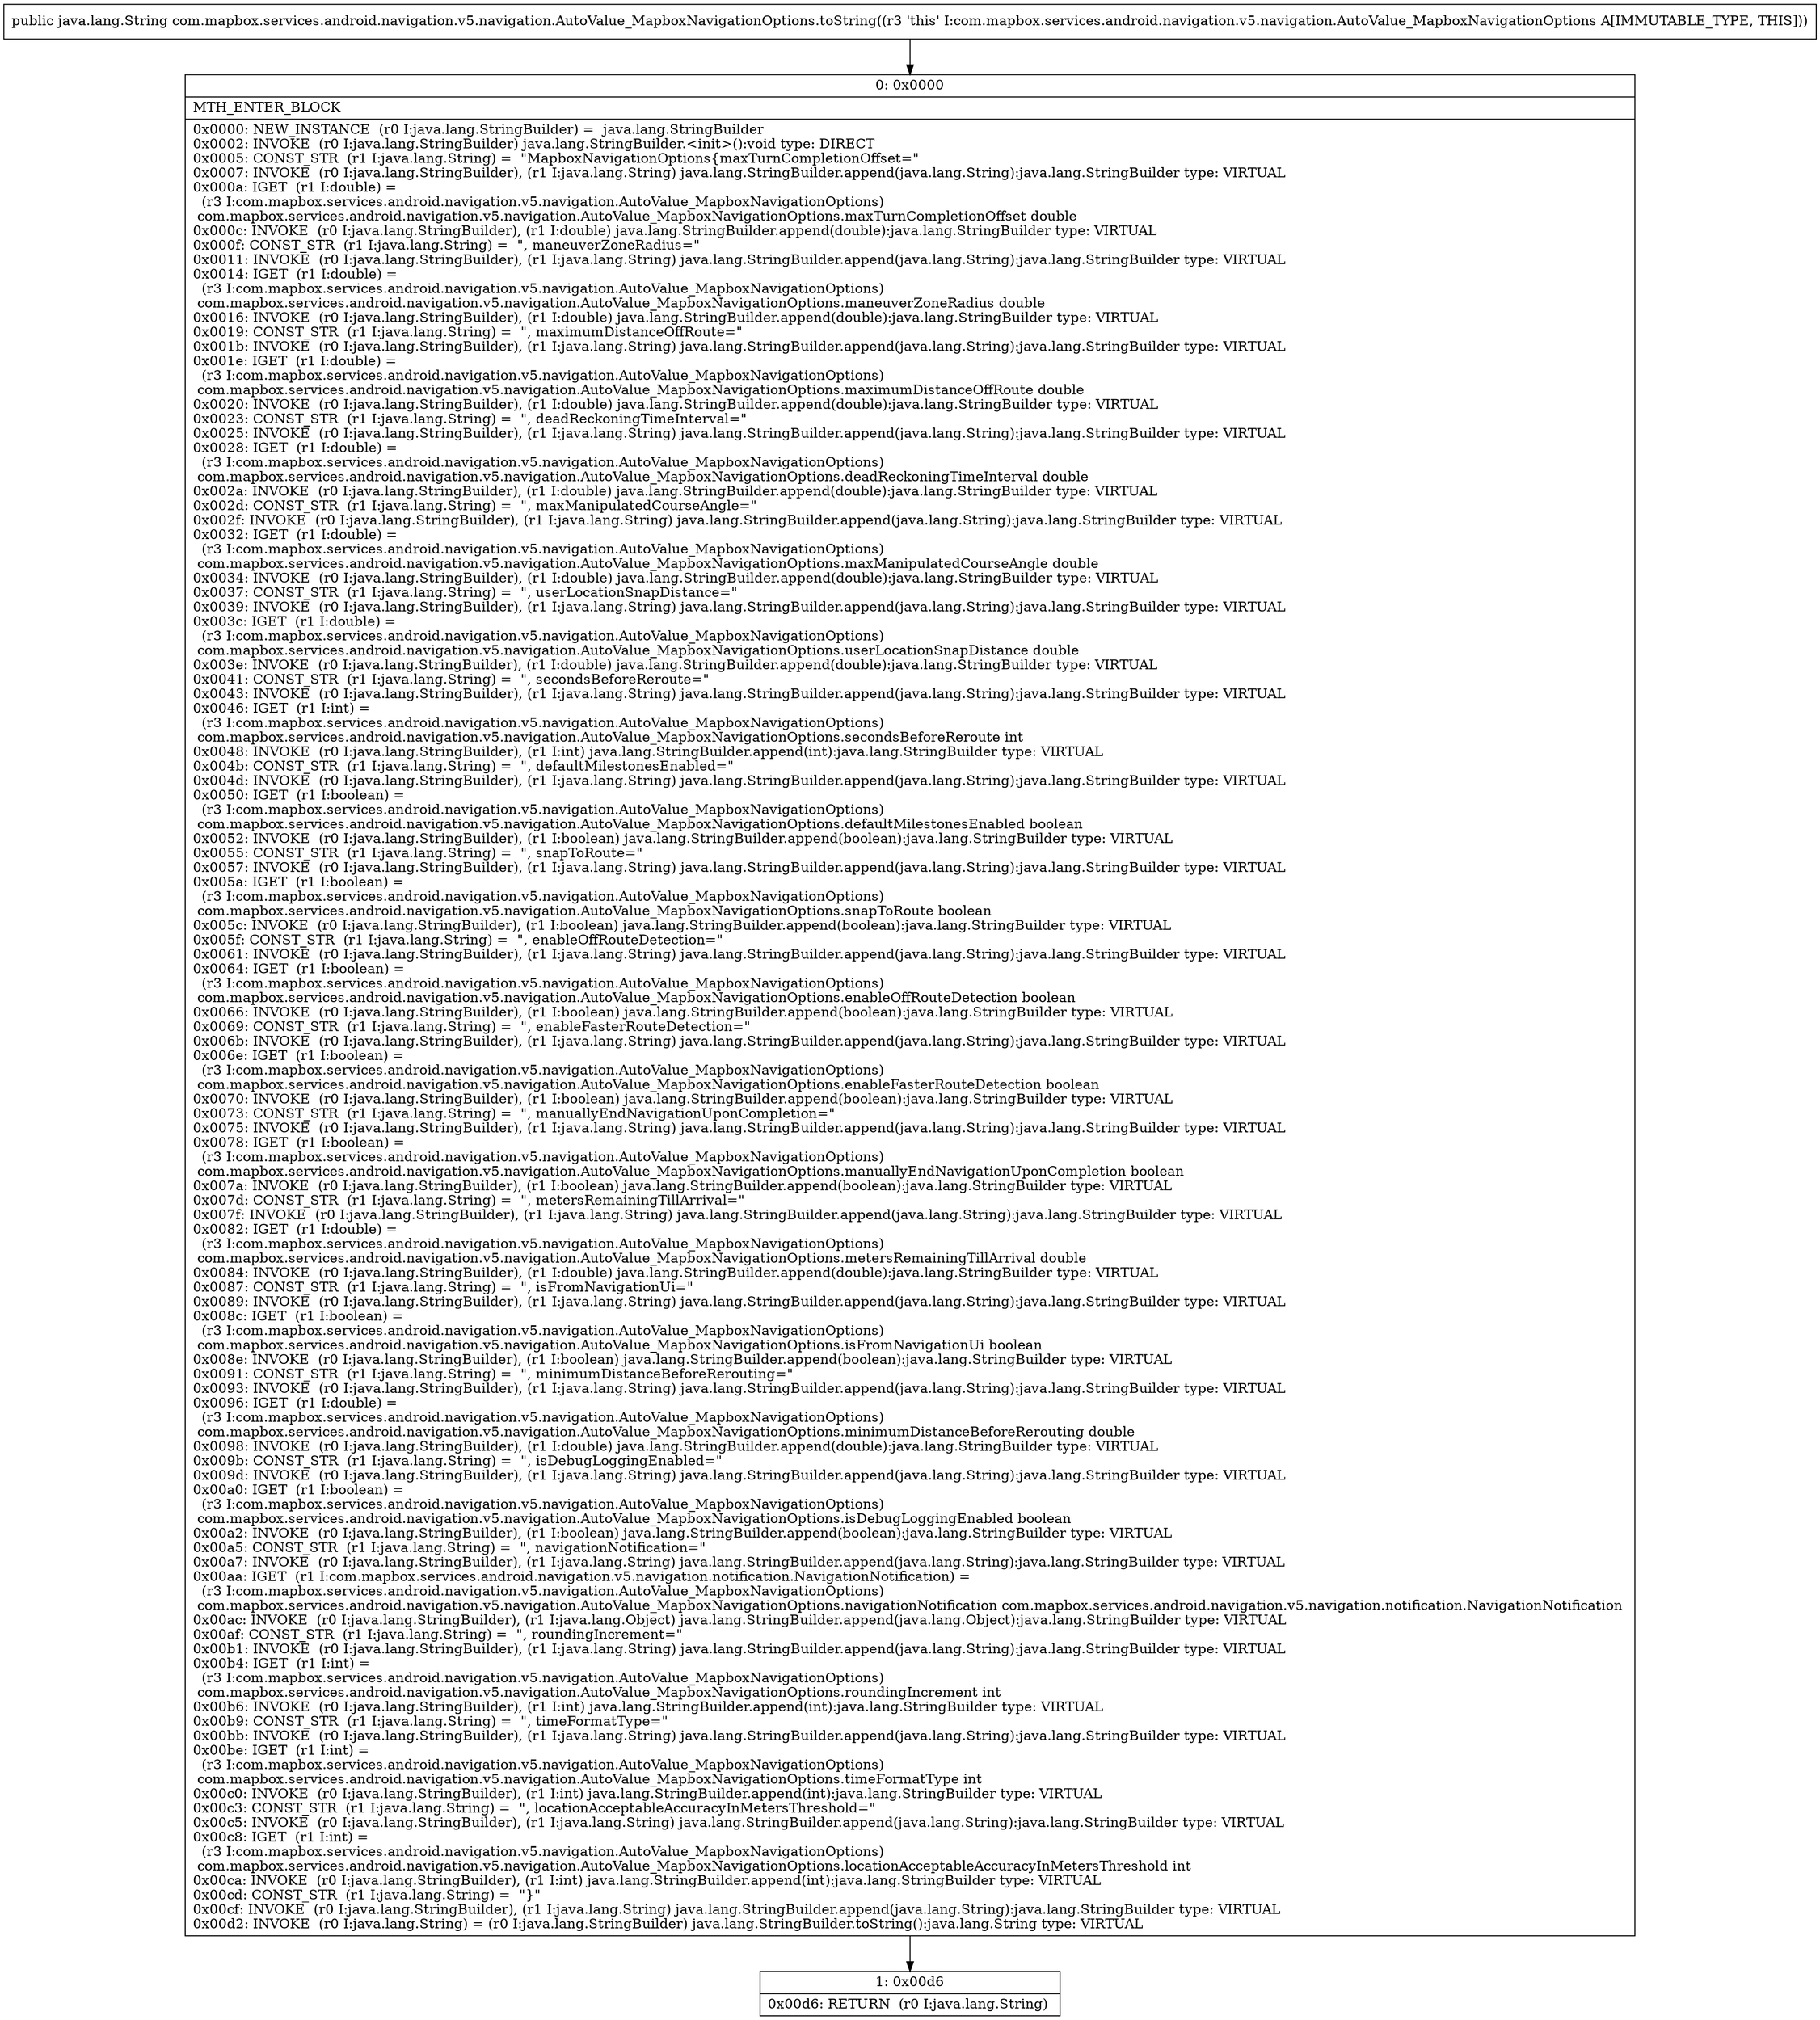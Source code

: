 digraph "CFG forcom.mapbox.services.android.navigation.v5.navigation.AutoValue_MapboxNavigationOptions.toString()Ljava\/lang\/String;" {
Node_0 [shape=record,label="{0\:\ 0x0000|MTH_ENTER_BLOCK\l|0x0000: NEW_INSTANCE  (r0 I:java.lang.StringBuilder) =  java.lang.StringBuilder \l0x0002: INVOKE  (r0 I:java.lang.StringBuilder) java.lang.StringBuilder.\<init\>():void type: DIRECT \l0x0005: CONST_STR  (r1 I:java.lang.String) =  \"MapboxNavigationOptions\{maxTurnCompletionOffset=\" \l0x0007: INVOKE  (r0 I:java.lang.StringBuilder), (r1 I:java.lang.String) java.lang.StringBuilder.append(java.lang.String):java.lang.StringBuilder type: VIRTUAL \l0x000a: IGET  (r1 I:double) = \l  (r3 I:com.mapbox.services.android.navigation.v5.navigation.AutoValue_MapboxNavigationOptions)\l com.mapbox.services.android.navigation.v5.navigation.AutoValue_MapboxNavigationOptions.maxTurnCompletionOffset double \l0x000c: INVOKE  (r0 I:java.lang.StringBuilder), (r1 I:double) java.lang.StringBuilder.append(double):java.lang.StringBuilder type: VIRTUAL \l0x000f: CONST_STR  (r1 I:java.lang.String) =  \", maneuverZoneRadius=\" \l0x0011: INVOKE  (r0 I:java.lang.StringBuilder), (r1 I:java.lang.String) java.lang.StringBuilder.append(java.lang.String):java.lang.StringBuilder type: VIRTUAL \l0x0014: IGET  (r1 I:double) = \l  (r3 I:com.mapbox.services.android.navigation.v5.navigation.AutoValue_MapboxNavigationOptions)\l com.mapbox.services.android.navigation.v5.navigation.AutoValue_MapboxNavigationOptions.maneuverZoneRadius double \l0x0016: INVOKE  (r0 I:java.lang.StringBuilder), (r1 I:double) java.lang.StringBuilder.append(double):java.lang.StringBuilder type: VIRTUAL \l0x0019: CONST_STR  (r1 I:java.lang.String) =  \", maximumDistanceOffRoute=\" \l0x001b: INVOKE  (r0 I:java.lang.StringBuilder), (r1 I:java.lang.String) java.lang.StringBuilder.append(java.lang.String):java.lang.StringBuilder type: VIRTUAL \l0x001e: IGET  (r1 I:double) = \l  (r3 I:com.mapbox.services.android.navigation.v5.navigation.AutoValue_MapboxNavigationOptions)\l com.mapbox.services.android.navigation.v5.navigation.AutoValue_MapboxNavigationOptions.maximumDistanceOffRoute double \l0x0020: INVOKE  (r0 I:java.lang.StringBuilder), (r1 I:double) java.lang.StringBuilder.append(double):java.lang.StringBuilder type: VIRTUAL \l0x0023: CONST_STR  (r1 I:java.lang.String) =  \", deadReckoningTimeInterval=\" \l0x0025: INVOKE  (r0 I:java.lang.StringBuilder), (r1 I:java.lang.String) java.lang.StringBuilder.append(java.lang.String):java.lang.StringBuilder type: VIRTUAL \l0x0028: IGET  (r1 I:double) = \l  (r3 I:com.mapbox.services.android.navigation.v5.navigation.AutoValue_MapboxNavigationOptions)\l com.mapbox.services.android.navigation.v5.navigation.AutoValue_MapboxNavigationOptions.deadReckoningTimeInterval double \l0x002a: INVOKE  (r0 I:java.lang.StringBuilder), (r1 I:double) java.lang.StringBuilder.append(double):java.lang.StringBuilder type: VIRTUAL \l0x002d: CONST_STR  (r1 I:java.lang.String) =  \", maxManipulatedCourseAngle=\" \l0x002f: INVOKE  (r0 I:java.lang.StringBuilder), (r1 I:java.lang.String) java.lang.StringBuilder.append(java.lang.String):java.lang.StringBuilder type: VIRTUAL \l0x0032: IGET  (r1 I:double) = \l  (r3 I:com.mapbox.services.android.navigation.v5.navigation.AutoValue_MapboxNavigationOptions)\l com.mapbox.services.android.navigation.v5.navigation.AutoValue_MapboxNavigationOptions.maxManipulatedCourseAngle double \l0x0034: INVOKE  (r0 I:java.lang.StringBuilder), (r1 I:double) java.lang.StringBuilder.append(double):java.lang.StringBuilder type: VIRTUAL \l0x0037: CONST_STR  (r1 I:java.lang.String) =  \", userLocationSnapDistance=\" \l0x0039: INVOKE  (r0 I:java.lang.StringBuilder), (r1 I:java.lang.String) java.lang.StringBuilder.append(java.lang.String):java.lang.StringBuilder type: VIRTUAL \l0x003c: IGET  (r1 I:double) = \l  (r3 I:com.mapbox.services.android.navigation.v5.navigation.AutoValue_MapboxNavigationOptions)\l com.mapbox.services.android.navigation.v5.navigation.AutoValue_MapboxNavigationOptions.userLocationSnapDistance double \l0x003e: INVOKE  (r0 I:java.lang.StringBuilder), (r1 I:double) java.lang.StringBuilder.append(double):java.lang.StringBuilder type: VIRTUAL \l0x0041: CONST_STR  (r1 I:java.lang.String) =  \", secondsBeforeReroute=\" \l0x0043: INVOKE  (r0 I:java.lang.StringBuilder), (r1 I:java.lang.String) java.lang.StringBuilder.append(java.lang.String):java.lang.StringBuilder type: VIRTUAL \l0x0046: IGET  (r1 I:int) = \l  (r3 I:com.mapbox.services.android.navigation.v5.navigation.AutoValue_MapboxNavigationOptions)\l com.mapbox.services.android.navigation.v5.navigation.AutoValue_MapboxNavigationOptions.secondsBeforeReroute int \l0x0048: INVOKE  (r0 I:java.lang.StringBuilder), (r1 I:int) java.lang.StringBuilder.append(int):java.lang.StringBuilder type: VIRTUAL \l0x004b: CONST_STR  (r1 I:java.lang.String) =  \", defaultMilestonesEnabled=\" \l0x004d: INVOKE  (r0 I:java.lang.StringBuilder), (r1 I:java.lang.String) java.lang.StringBuilder.append(java.lang.String):java.lang.StringBuilder type: VIRTUAL \l0x0050: IGET  (r1 I:boolean) = \l  (r3 I:com.mapbox.services.android.navigation.v5.navigation.AutoValue_MapboxNavigationOptions)\l com.mapbox.services.android.navigation.v5.navigation.AutoValue_MapboxNavigationOptions.defaultMilestonesEnabled boolean \l0x0052: INVOKE  (r0 I:java.lang.StringBuilder), (r1 I:boolean) java.lang.StringBuilder.append(boolean):java.lang.StringBuilder type: VIRTUAL \l0x0055: CONST_STR  (r1 I:java.lang.String) =  \", snapToRoute=\" \l0x0057: INVOKE  (r0 I:java.lang.StringBuilder), (r1 I:java.lang.String) java.lang.StringBuilder.append(java.lang.String):java.lang.StringBuilder type: VIRTUAL \l0x005a: IGET  (r1 I:boolean) = \l  (r3 I:com.mapbox.services.android.navigation.v5.navigation.AutoValue_MapboxNavigationOptions)\l com.mapbox.services.android.navigation.v5.navigation.AutoValue_MapboxNavigationOptions.snapToRoute boolean \l0x005c: INVOKE  (r0 I:java.lang.StringBuilder), (r1 I:boolean) java.lang.StringBuilder.append(boolean):java.lang.StringBuilder type: VIRTUAL \l0x005f: CONST_STR  (r1 I:java.lang.String) =  \", enableOffRouteDetection=\" \l0x0061: INVOKE  (r0 I:java.lang.StringBuilder), (r1 I:java.lang.String) java.lang.StringBuilder.append(java.lang.String):java.lang.StringBuilder type: VIRTUAL \l0x0064: IGET  (r1 I:boolean) = \l  (r3 I:com.mapbox.services.android.navigation.v5.navigation.AutoValue_MapboxNavigationOptions)\l com.mapbox.services.android.navigation.v5.navigation.AutoValue_MapboxNavigationOptions.enableOffRouteDetection boolean \l0x0066: INVOKE  (r0 I:java.lang.StringBuilder), (r1 I:boolean) java.lang.StringBuilder.append(boolean):java.lang.StringBuilder type: VIRTUAL \l0x0069: CONST_STR  (r1 I:java.lang.String) =  \", enableFasterRouteDetection=\" \l0x006b: INVOKE  (r0 I:java.lang.StringBuilder), (r1 I:java.lang.String) java.lang.StringBuilder.append(java.lang.String):java.lang.StringBuilder type: VIRTUAL \l0x006e: IGET  (r1 I:boolean) = \l  (r3 I:com.mapbox.services.android.navigation.v5.navigation.AutoValue_MapboxNavigationOptions)\l com.mapbox.services.android.navigation.v5.navigation.AutoValue_MapboxNavigationOptions.enableFasterRouteDetection boolean \l0x0070: INVOKE  (r0 I:java.lang.StringBuilder), (r1 I:boolean) java.lang.StringBuilder.append(boolean):java.lang.StringBuilder type: VIRTUAL \l0x0073: CONST_STR  (r1 I:java.lang.String) =  \", manuallyEndNavigationUponCompletion=\" \l0x0075: INVOKE  (r0 I:java.lang.StringBuilder), (r1 I:java.lang.String) java.lang.StringBuilder.append(java.lang.String):java.lang.StringBuilder type: VIRTUAL \l0x0078: IGET  (r1 I:boolean) = \l  (r3 I:com.mapbox.services.android.navigation.v5.navigation.AutoValue_MapboxNavigationOptions)\l com.mapbox.services.android.navigation.v5.navigation.AutoValue_MapboxNavigationOptions.manuallyEndNavigationUponCompletion boolean \l0x007a: INVOKE  (r0 I:java.lang.StringBuilder), (r1 I:boolean) java.lang.StringBuilder.append(boolean):java.lang.StringBuilder type: VIRTUAL \l0x007d: CONST_STR  (r1 I:java.lang.String) =  \", metersRemainingTillArrival=\" \l0x007f: INVOKE  (r0 I:java.lang.StringBuilder), (r1 I:java.lang.String) java.lang.StringBuilder.append(java.lang.String):java.lang.StringBuilder type: VIRTUAL \l0x0082: IGET  (r1 I:double) = \l  (r3 I:com.mapbox.services.android.navigation.v5.navigation.AutoValue_MapboxNavigationOptions)\l com.mapbox.services.android.navigation.v5.navigation.AutoValue_MapboxNavigationOptions.metersRemainingTillArrival double \l0x0084: INVOKE  (r0 I:java.lang.StringBuilder), (r1 I:double) java.lang.StringBuilder.append(double):java.lang.StringBuilder type: VIRTUAL \l0x0087: CONST_STR  (r1 I:java.lang.String) =  \", isFromNavigationUi=\" \l0x0089: INVOKE  (r0 I:java.lang.StringBuilder), (r1 I:java.lang.String) java.lang.StringBuilder.append(java.lang.String):java.lang.StringBuilder type: VIRTUAL \l0x008c: IGET  (r1 I:boolean) = \l  (r3 I:com.mapbox.services.android.navigation.v5.navigation.AutoValue_MapboxNavigationOptions)\l com.mapbox.services.android.navigation.v5.navigation.AutoValue_MapboxNavigationOptions.isFromNavigationUi boolean \l0x008e: INVOKE  (r0 I:java.lang.StringBuilder), (r1 I:boolean) java.lang.StringBuilder.append(boolean):java.lang.StringBuilder type: VIRTUAL \l0x0091: CONST_STR  (r1 I:java.lang.String) =  \", minimumDistanceBeforeRerouting=\" \l0x0093: INVOKE  (r0 I:java.lang.StringBuilder), (r1 I:java.lang.String) java.lang.StringBuilder.append(java.lang.String):java.lang.StringBuilder type: VIRTUAL \l0x0096: IGET  (r1 I:double) = \l  (r3 I:com.mapbox.services.android.navigation.v5.navigation.AutoValue_MapboxNavigationOptions)\l com.mapbox.services.android.navigation.v5.navigation.AutoValue_MapboxNavigationOptions.minimumDistanceBeforeRerouting double \l0x0098: INVOKE  (r0 I:java.lang.StringBuilder), (r1 I:double) java.lang.StringBuilder.append(double):java.lang.StringBuilder type: VIRTUAL \l0x009b: CONST_STR  (r1 I:java.lang.String) =  \", isDebugLoggingEnabled=\" \l0x009d: INVOKE  (r0 I:java.lang.StringBuilder), (r1 I:java.lang.String) java.lang.StringBuilder.append(java.lang.String):java.lang.StringBuilder type: VIRTUAL \l0x00a0: IGET  (r1 I:boolean) = \l  (r3 I:com.mapbox.services.android.navigation.v5.navigation.AutoValue_MapboxNavigationOptions)\l com.mapbox.services.android.navigation.v5.navigation.AutoValue_MapboxNavigationOptions.isDebugLoggingEnabled boolean \l0x00a2: INVOKE  (r0 I:java.lang.StringBuilder), (r1 I:boolean) java.lang.StringBuilder.append(boolean):java.lang.StringBuilder type: VIRTUAL \l0x00a5: CONST_STR  (r1 I:java.lang.String) =  \", navigationNotification=\" \l0x00a7: INVOKE  (r0 I:java.lang.StringBuilder), (r1 I:java.lang.String) java.lang.StringBuilder.append(java.lang.String):java.lang.StringBuilder type: VIRTUAL \l0x00aa: IGET  (r1 I:com.mapbox.services.android.navigation.v5.navigation.notification.NavigationNotification) = \l  (r3 I:com.mapbox.services.android.navigation.v5.navigation.AutoValue_MapboxNavigationOptions)\l com.mapbox.services.android.navigation.v5.navigation.AutoValue_MapboxNavigationOptions.navigationNotification com.mapbox.services.android.navigation.v5.navigation.notification.NavigationNotification \l0x00ac: INVOKE  (r0 I:java.lang.StringBuilder), (r1 I:java.lang.Object) java.lang.StringBuilder.append(java.lang.Object):java.lang.StringBuilder type: VIRTUAL \l0x00af: CONST_STR  (r1 I:java.lang.String) =  \", roundingIncrement=\" \l0x00b1: INVOKE  (r0 I:java.lang.StringBuilder), (r1 I:java.lang.String) java.lang.StringBuilder.append(java.lang.String):java.lang.StringBuilder type: VIRTUAL \l0x00b4: IGET  (r1 I:int) = \l  (r3 I:com.mapbox.services.android.navigation.v5.navigation.AutoValue_MapboxNavigationOptions)\l com.mapbox.services.android.navigation.v5.navigation.AutoValue_MapboxNavigationOptions.roundingIncrement int \l0x00b6: INVOKE  (r0 I:java.lang.StringBuilder), (r1 I:int) java.lang.StringBuilder.append(int):java.lang.StringBuilder type: VIRTUAL \l0x00b9: CONST_STR  (r1 I:java.lang.String) =  \", timeFormatType=\" \l0x00bb: INVOKE  (r0 I:java.lang.StringBuilder), (r1 I:java.lang.String) java.lang.StringBuilder.append(java.lang.String):java.lang.StringBuilder type: VIRTUAL \l0x00be: IGET  (r1 I:int) = \l  (r3 I:com.mapbox.services.android.navigation.v5.navigation.AutoValue_MapboxNavigationOptions)\l com.mapbox.services.android.navigation.v5.navigation.AutoValue_MapboxNavigationOptions.timeFormatType int \l0x00c0: INVOKE  (r0 I:java.lang.StringBuilder), (r1 I:int) java.lang.StringBuilder.append(int):java.lang.StringBuilder type: VIRTUAL \l0x00c3: CONST_STR  (r1 I:java.lang.String) =  \", locationAcceptableAccuracyInMetersThreshold=\" \l0x00c5: INVOKE  (r0 I:java.lang.StringBuilder), (r1 I:java.lang.String) java.lang.StringBuilder.append(java.lang.String):java.lang.StringBuilder type: VIRTUAL \l0x00c8: IGET  (r1 I:int) = \l  (r3 I:com.mapbox.services.android.navigation.v5.navigation.AutoValue_MapboxNavigationOptions)\l com.mapbox.services.android.navigation.v5.navigation.AutoValue_MapboxNavigationOptions.locationAcceptableAccuracyInMetersThreshold int \l0x00ca: INVOKE  (r0 I:java.lang.StringBuilder), (r1 I:int) java.lang.StringBuilder.append(int):java.lang.StringBuilder type: VIRTUAL \l0x00cd: CONST_STR  (r1 I:java.lang.String) =  \"\}\" \l0x00cf: INVOKE  (r0 I:java.lang.StringBuilder), (r1 I:java.lang.String) java.lang.StringBuilder.append(java.lang.String):java.lang.StringBuilder type: VIRTUAL \l0x00d2: INVOKE  (r0 I:java.lang.String) = (r0 I:java.lang.StringBuilder) java.lang.StringBuilder.toString():java.lang.String type: VIRTUAL \l}"];
Node_1 [shape=record,label="{1\:\ 0x00d6|0x00d6: RETURN  (r0 I:java.lang.String) \l}"];
MethodNode[shape=record,label="{public java.lang.String com.mapbox.services.android.navigation.v5.navigation.AutoValue_MapboxNavigationOptions.toString((r3 'this' I:com.mapbox.services.android.navigation.v5.navigation.AutoValue_MapboxNavigationOptions A[IMMUTABLE_TYPE, THIS])) }"];
MethodNode -> Node_0;
Node_0 -> Node_1;
}

